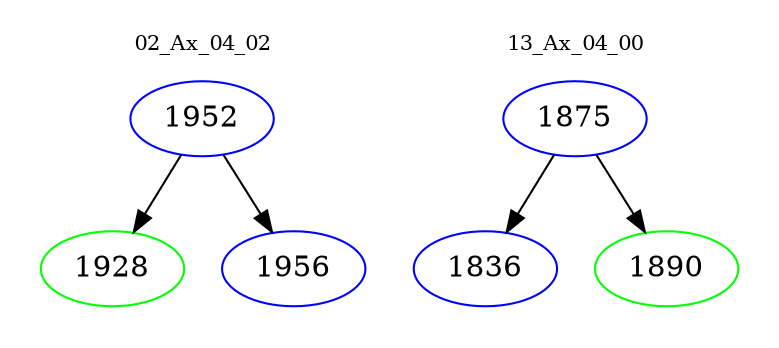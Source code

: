 digraph{
subgraph cluster_0 {
color = white
label = "02_Ax_04_02";
fontsize=10;
T0_1952 [label="1952", color="blue"]
T0_1952 -> T0_1928 [color="black"]
T0_1928 [label="1928", color="green"]
T0_1952 -> T0_1956 [color="black"]
T0_1956 [label="1956", color="blue"]
}
subgraph cluster_1 {
color = white
label = "13_Ax_04_00";
fontsize=10;
T1_1875 [label="1875", color="blue"]
T1_1875 -> T1_1836 [color="black"]
T1_1836 [label="1836", color="blue"]
T1_1875 -> T1_1890 [color="black"]
T1_1890 [label="1890", color="green"]
}
}
